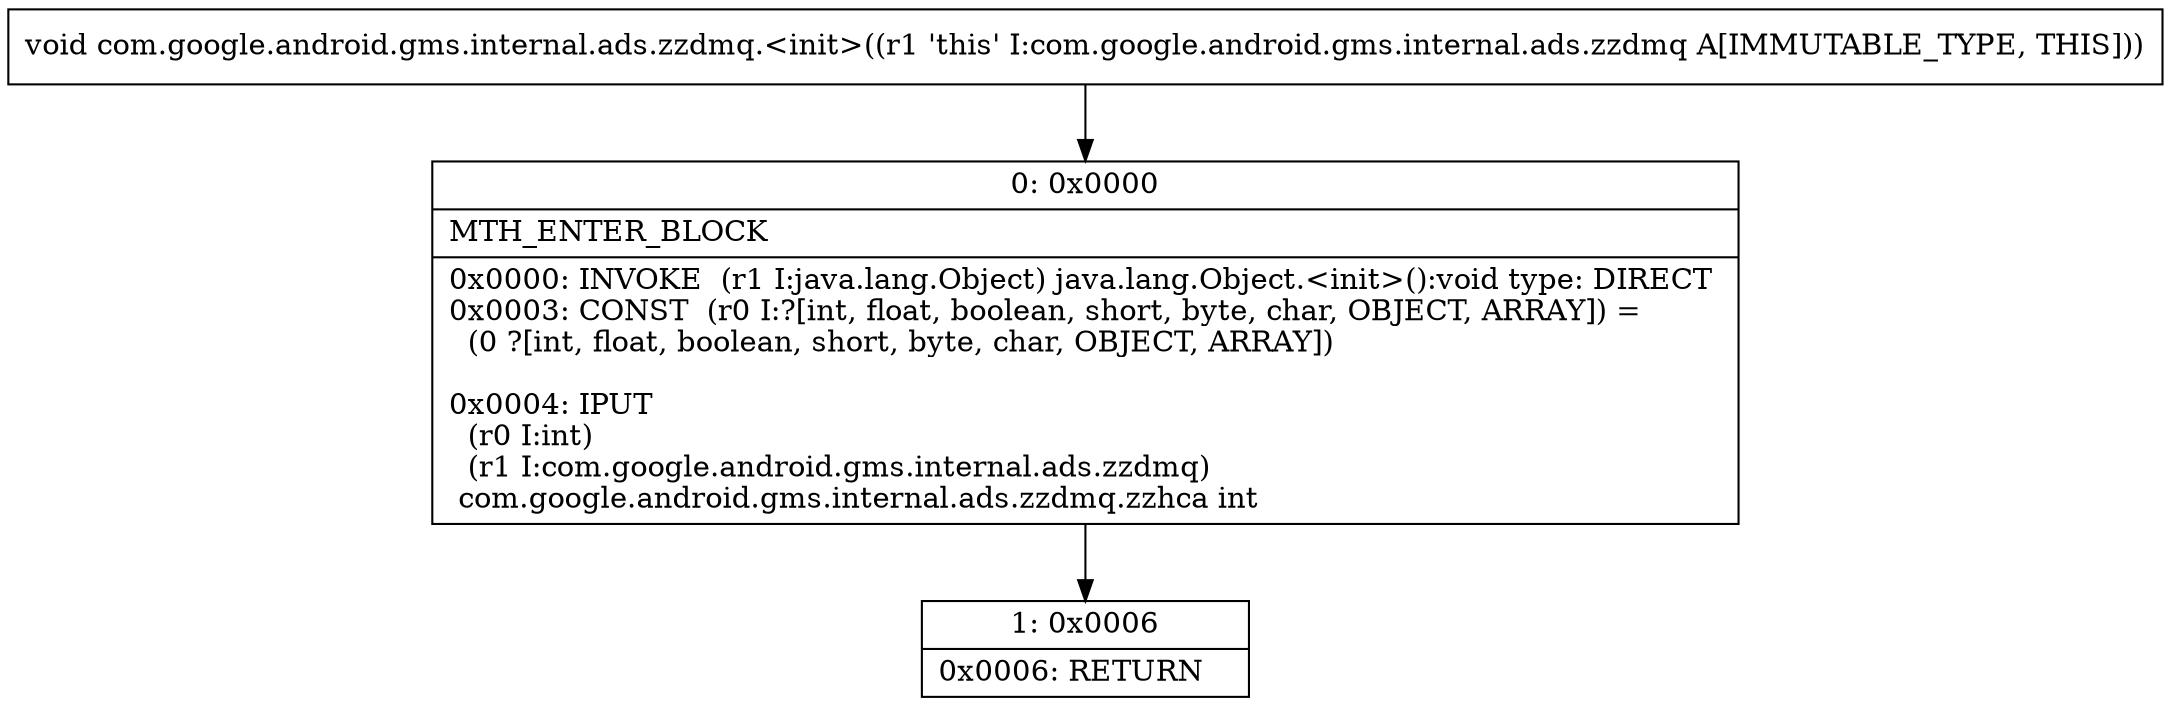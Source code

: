 digraph "CFG forcom.google.android.gms.internal.ads.zzdmq.\<init\>()V" {
Node_0 [shape=record,label="{0\:\ 0x0000|MTH_ENTER_BLOCK\l|0x0000: INVOKE  (r1 I:java.lang.Object) java.lang.Object.\<init\>():void type: DIRECT \l0x0003: CONST  (r0 I:?[int, float, boolean, short, byte, char, OBJECT, ARRAY]) = \l  (0 ?[int, float, boolean, short, byte, char, OBJECT, ARRAY])\l \l0x0004: IPUT  \l  (r0 I:int)\l  (r1 I:com.google.android.gms.internal.ads.zzdmq)\l com.google.android.gms.internal.ads.zzdmq.zzhca int \l}"];
Node_1 [shape=record,label="{1\:\ 0x0006|0x0006: RETURN   \l}"];
MethodNode[shape=record,label="{void com.google.android.gms.internal.ads.zzdmq.\<init\>((r1 'this' I:com.google.android.gms.internal.ads.zzdmq A[IMMUTABLE_TYPE, THIS])) }"];
MethodNode -> Node_0;
Node_0 -> Node_1;
}


